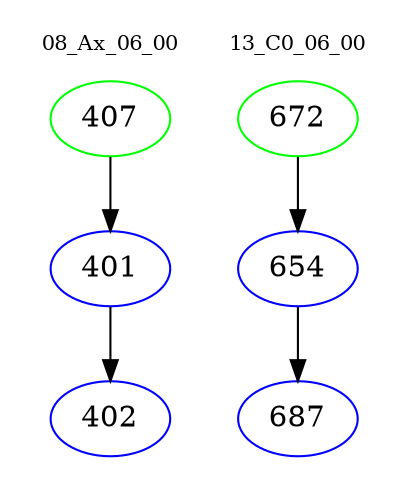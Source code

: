 digraph{
subgraph cluster_0 {
color = white
label = "08_Ax_06_00";
fontsize=10;
T0_407 [label="407", color="green"]
T0_407 -> T0_401 [color="black"]
T0_401 [label="401", color="blue"]
T0_401 -> T0_402 [color="black"]
T0_402 [label="402", color="blue"]
}
subgraph cluster_1 {
color = white
label = "13_C0_06_00";
fontsize=10;
T1_672 [label="672", color="green"]
T1_672 -> T1_654 [color="black"]
T1_654 [label="654", color="blue"]
T1_654 -> T1_687 [color="black"]
T1_687 [label="687", color="blue"]
}
}

